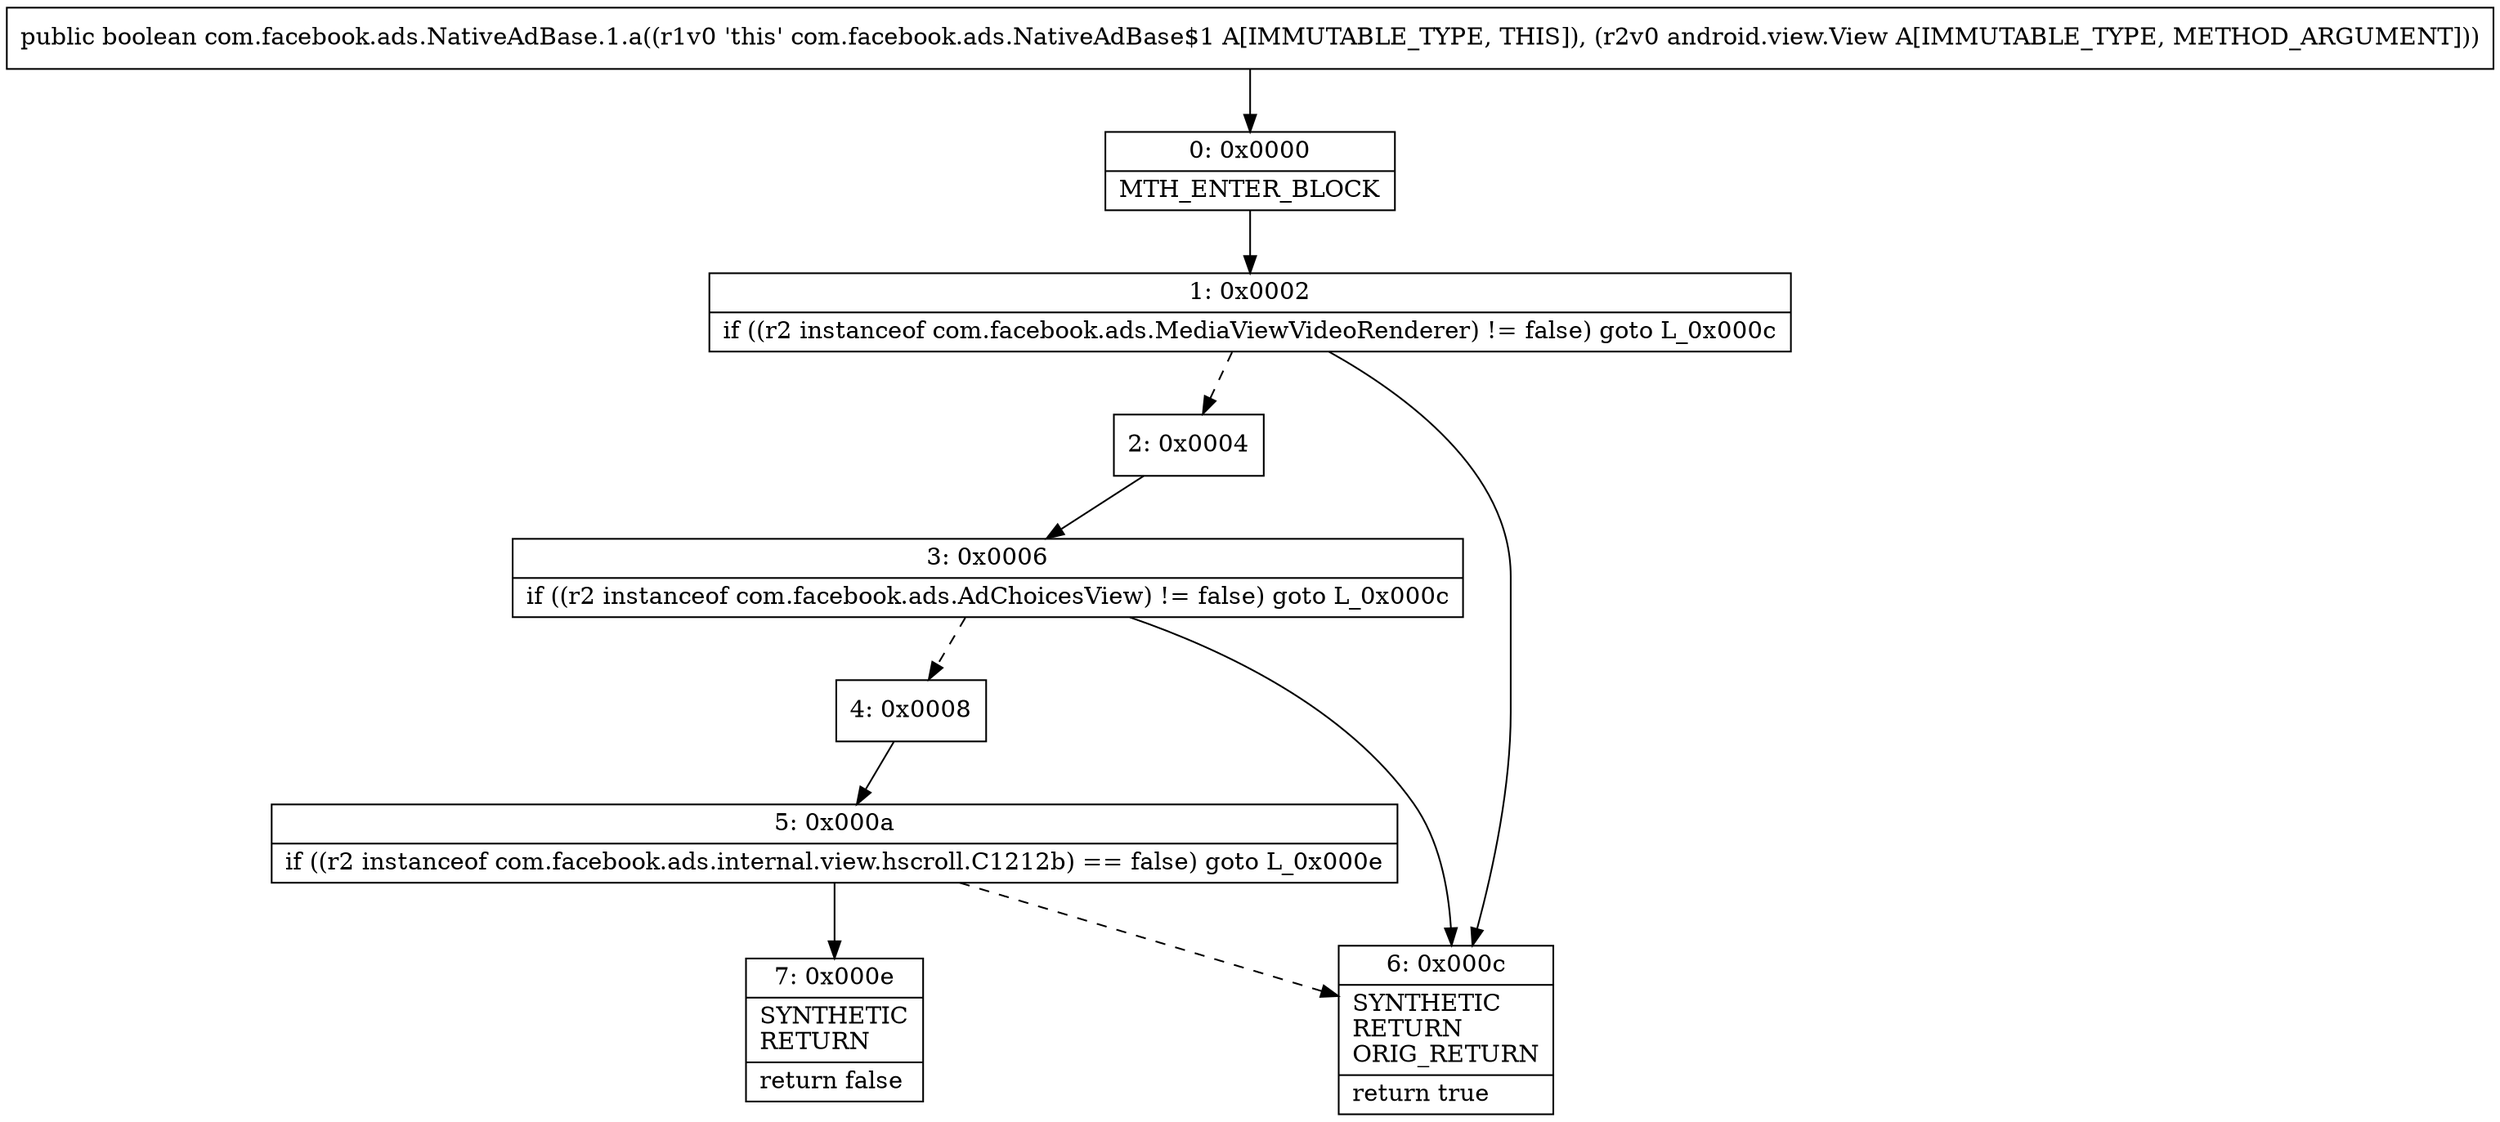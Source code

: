 digraph "CFG forcom.facebook.ads.NativeAdBase.1.a(Landroid\/view\/View;)Z" {
Node_0 [shape=record,label="{0\:\ 0x0000|MTH_ENTER_BLOCK\l}"];
Node_1 [shape=record,label="{1\:\ 0x0002|if ((r2 instanceof com.facebook.ads.MediaViewVideoRenderer) != false) goto L_0x000c\l}"];
Node_2 [shape=record,label="{2\:\ 0x0004}"];
Node_3 [shape=record,label="{3\:\ 0x0006|if ((r2 instanceof com.facebook.ads.AdChoicesView) != false) goto L_0x000c\l}"];
Node_4 [shape=record,label="{4\:\ 0x0008}"];
Node_5 [shape=record,label="{5\:\ 0x000a|if ((r2 instanceof com.facebook.ads.internal.view.hscroll.C1212b) == false) goto L_0x000e\l}"];
Node_6 [shape=record,label="{6\:\ 0x000c|SYNTHETIC\lRETURN\lORIG_RETURN\l|return true\l}"];
Node_7 [shape=record,label="{7\:\ 0x000e|SYNTHETIC\lRETURN\l|return false\l}"];
MethodNode[shape=record,label="{public boolean com.facebook.ads.NativeAdBase.1.a((r1v0 'this' com.facebook.ads.NativeAdBase$1 A[IMMUTABLE_TYPE, THIS]), (r2v0 android.view.View A[IMMUTABLE_TYPE, METHOD_ARGUMENT])) }"];
MethodNode -> Node_0;
Node_0 -> Node_1;
Node_1 -> Node_2[style=dashed];
Node_1 -> Node_6;
Node_2 -> Node_3;
Node_3 -> Node_4[style=dashed];
Node_3 -> Node_6;
Node_4 -> Node_5;
Node_5 -> Node_6[style=dashed];
Node_5 -> Node_7;
}

